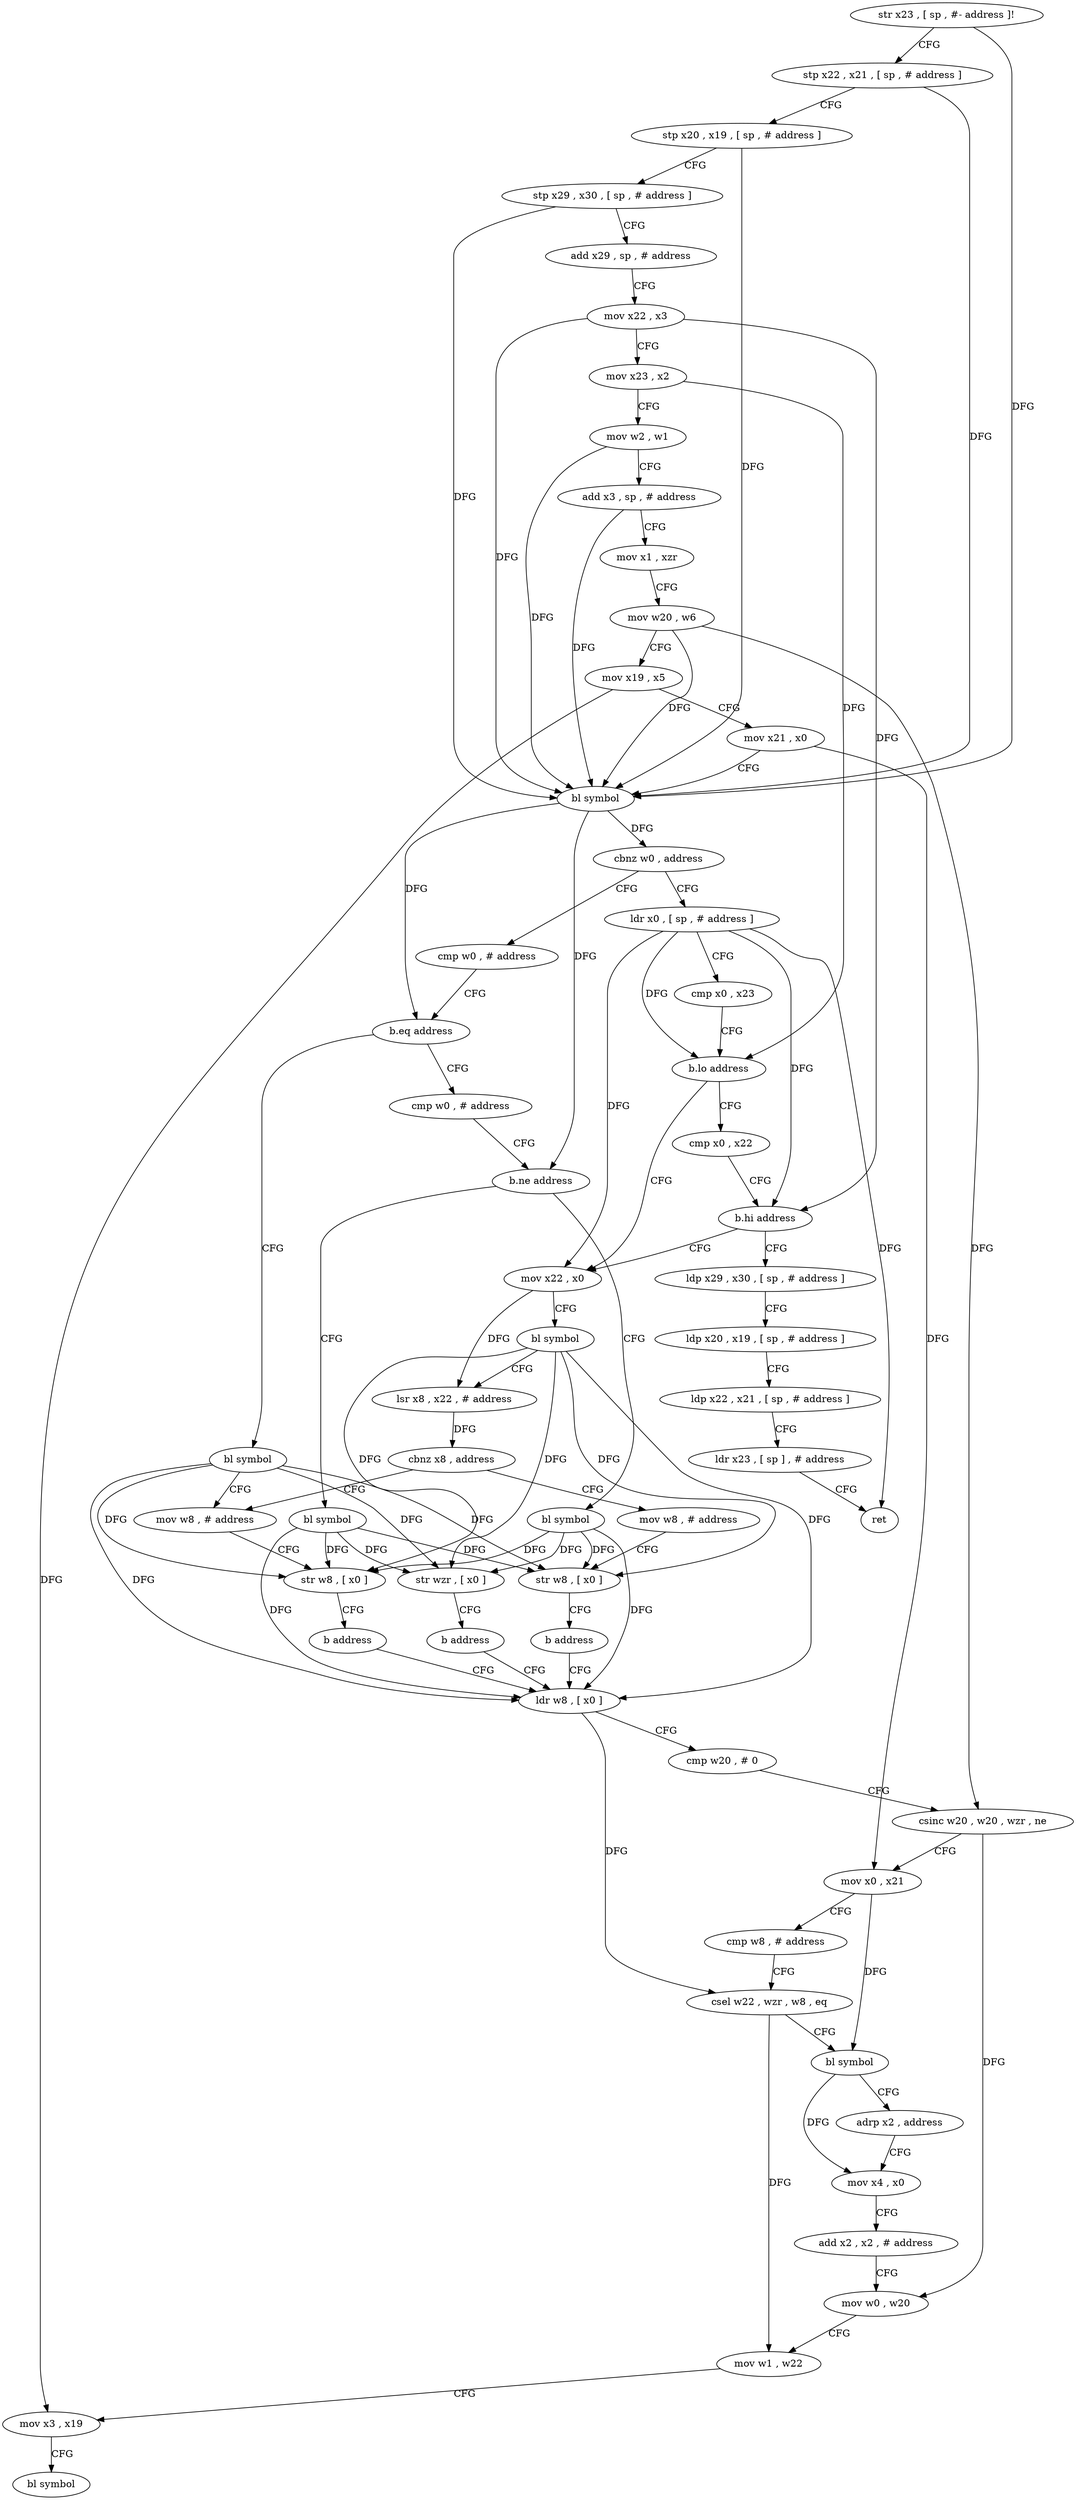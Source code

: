 digraph "func" {
"4281980" [label = "str x23 , [ sp , #- address ]!" ]
"4281984" [label = "stp x22 , x21 , [ sp , # address ]" ]
"4281988" [label = "stp x20 , x19 , [ sp , # address ]" ]
"4281992" [label = "stp x29 , x30 , [ sp , # address ]" ]
"4281996" [label = "add x29 , sp , # address" ]
"4282000" [label = "mov x22 , x3" ]
"4282004" [label = "mov x23 , x2" ]
"4282008" [label = "mov w2 , w1" ]
"4282012" [label = "add x3 , sp , # address" ]
"4282016" [label = "mov x1 , xzr" ]
"4282020" [label = "mov w20 , w6" ]
"4282024" [label = "mov x19 , x5" ]
"4282028" [label = "mov x21 , x0" ]
"4282032" [label = "bl symbol" ]
"4282036" [label = "cbnz w0 , address" ]
"4282080" [label = "cmp w0 , # address" ]
"4282040" [label = "ldr x0 , [ sp , # address ]" ]
"4282084" [label = "b.eq address" ]
"4282136" [label = "bl symbol" ]
"4282088" [label = "cmp w0 , # address" ]
"4282044" [label = "cmp x0 , x23" ]
"4282048" [label = "b.lo address" ]
"4282108" [label = "mov x22 , x0" ]
"4282052" [label = "cmp x0 , x22" ]
"4282140" [label = "mov w8 , # address" ]
"4282092" [label = "b.ne address" ]
"4282152" [label = "bl symbol" ]
"4282096" [label = "bl symbol" ]
"4282112" [label = "bl symbol" ]
"4282116" [label = "lsr x8 , x22 , # address" ]
"4282120" [label = "cbnz x8 , address" ]
"4282124" [label = "mov w8 , # address" ]
"4282056" [label = "b.hi address" ]
"4282060" [label = "ldp x29 , x30 , [ sp , # address ]" ]
"4282156" [label = "ldr w8 , [ x0 ]" ]
"4282160" [label = "cmp w20 , # 0" ]
"4282164" [label = "csinc w20 , w20 , wzr , ne" ]
"4282168" [label = "mov x0 , x21" ]
"4282172" [label = "cmp w8 , # address" ]
"4282176" [label = "csel w22 , wzr , w8 , eq" ]
"4282180" [label = "bl symbol" ]
"4282184" [label = "adrp x2 , address" ]
"4282188" [label = "mov x4 , x0" ]
"4282192" [label = "add x2 , x2 , # address" ]
"4282196" [label = "mov w0 , w20" ]
"4282200" [label = "mov w1 , w22" ]
"4282204" [label = "mov x3 , x19" ]
"4282208" [label = "bl symbol" ]
"4282100" [label = "str wzr , [ x0 ]" ]
"4282104" [label = "b address" ]
"4282144" [label = "str w8 , [ x0 ]" ]
"4282148" [label = "b address" ]
"4282128" [label = "str w8 , [ x0 ]" ]
"4282132" [label = "b address" ]
"4282064" [label = "ldp x20 , x19 , [ sp , # address ]" ]
"4282068" [label = "ldp x22 , x21 , [ sp , # address ]" ]
"4282072" [label = "ldr x23 , [ sp ] , # address" ]
"4282076" [label = "ret" ]
"4281980" -> "4281984" [ label = "CFG" ]
"4281980" -> "4282032" [ label = "DFG" ]
"4281984" -> "4281988" [ label = "CFG" ]
"4281984" -> "4282032" [ label = "DFG" ]
"4281988" -> "4281992" [ label = "CFG" ]
"4281988" -> "4282032" [ label = "DFG" ]
"4281992" -> "4281996" [ label = "CFG" ]
"4281992" -> "4282032" [ label = "DFG" ]
"4281996" -> "4282000" [ label = "CFG" ]
"4282000" -> "4282004" [ label = "CFG" ]
"4282000" -> "4282032" [ label = "DFG" ]
"4282000" -> "4282056" [ label = "DFG" ]
"4282004" -> "4282008" [ label = "CFG" ]
"4282004" -> "4282048" [ label = "DFG" ]
"4282008" -> "4282012" [ label = "CFG" ]
"4282008" -> "4282032" [ label = "DFG" ]
"4282012" -> "4282016" [ label = "CFG" ]
"4282012" -> "4282032" [ label = "DFG" ]
"4282016" -> "4282020" [ label = "CFG" ]
"4282020" -> "4282024" [ label = "CFG" ]
"4282020" -> "4282032" [ label = "DFG" ]
"4282020" -> "4282164" [ label = "DFG" ]
"4282024" -> "4282028" [ label = "CFG" ]
"4282024" -> "4282204" [ label = "DFG" ]
"4282028" -> "4282032" [ label = "CFG" ]
"4282028" -> "4282168" [ label = "DFG" ]
"4282032" -> "4282036" [ label = "DFG" ]
"4282032" -> "4282084" [ label = "DFG" ]
"4282032" -> "4282092" [ label = "DFG" ]
"4282036" -> "4282080" [ label = "CFG" ]
"4282036" -> "4282040" [ label = "CFG" ]
"4282080" -> "4282084" [ label = "CFG" ]
"4282040" -> "4282044" [ label = "CFG" ]
"4282040" -> "4282048" [ label = "DFG" ]
"4282040" -> "4282108" [ label = "DFG" ]
"4282040" -> "4282056" [ label = "DFG" ]
"4282040" -> "4282076" [ label = "DFG" ]
"4282084" -> "4282136" [ label = "CFG" ]
"4282084" -> "4282088" [ label = "CFG" ]
"4282136" -> "4282140" [ label = "CFG" ]
"4282136" -> "4282144" [ label = "DFG" ]
"4282136" -> "4282100" [ label = "DFG" ]
"4282136" -> "4282128" [ label = "DFG" ]
"4282136" -> "4282156" [ label = "DFG" ]
"4282088" -> "4282092" [ label = "CFG" ]
"4282044" -> "4282048" [ label = "CFG" ]
"4282048" -> "4282108" [ label = "CFG" ]
"4282048" -> "4282052" [ label = "CFG" ]
"4282108" -> "4282112" [ label = "CFG" ]
"4282108" -> "4282116" [ label = "DFG" ]
"4282052" -> "4282056" [ label = "CFG" ]
"4282140" -> "4282144" [ label = "CFG" ]
"4282092" -> "4282152" [ label = "CFG" ]
"4282092" -> "4282096" [ label = "CFG" ]
"4282152" -> "4282156" [ label = "DFG" ]
"4282152" -> "4282144" [ label = "DFG" ]
"4282152" -> "4282100" [ label = "DFG" ]
"4282152" -> "4282128" [ label = "DFG" ]
"4282096" -> "4282100" [ label = "DFG" ]
"4282096" -> "4282144" [ label = "DFG" ]
"4282096" -> "4282128" [ label = "DFG" ]
"4282096" -> "4282156" [ label = "DFG" ]
"4282112" -> "4282116" [ label = "CFG" ]
"4282112" -> "4282144" [ label = "DFG" ]
"4282112" -> "4282100" [ label = "DFG" ]
"4282112" -> "4282128" [ label = "DFG" ]
"4282112" -> "4282156" [ label = "DFG" ]
"4282116" -> "4282120" [ label = "DFG" ]
"4282120" -> "4282140" [ label = "CFG" ]
"4282120" -> "4282124" [ label = "CFG" ]
"4282124" -> "4282128" [ label = "CFG" ]
"4282056" -> "4282108" [ label = "CFG" ]
"4282056" -> "4282060" [ label = "CFG" ]
"4282060" -> "4282064" [ label = "CFG" ]
"4282156" -> "4282160" [ label = "CFG" ]
"4282156" -> "4282176" [ label = "DFG" ]
"4282160" -> "4282164" [ label = "CFG" ]
"4282164" -> "4282168" [ label = "CFG" ]
"4282164" -> "4282196" [ label = "DFG" ]
"4282168" -> "4282172" [ label = "CFG" ]
"4282168" -> "4282180" [ label = "DFG" ]
"4282172" -> "4282176" [ label = "CFG" ]
"4282176" -> "4282180" [ label = "CFG" ]
"4282176" -> "4282200" [ label = "DFG" ]
"4282180" -> "4282184" [ label = "CFG" ]
"4282180" -> "4282188" [ label = "DFG" ]
"4282184" -> "4282188" [ label = "CFG" ]
"4282188" -> "4282192" [ label = "CFG" ]
"4282192" -> "4282196" [ label = "CFG" ]
"4282196" -> "4282200" [ label = "CFG" ]
"4282200" -> "4282204" [ label = "CFG" ]
"4282204" -> "4282208" [ label = "CFG" ]
"4282100" -> "4282104" [ label = "CFG" ]
"4282104" -> "4282156" [ label = "CFG" ]
"4282144" -> "4282148" [ label = "CFG" ]
"4282148" -> "4282156" [ label = "CFG" ]
"4282128" -> "4282132" [ label = "CFG" ]
"4282132" -> "4282156" [ label = "CFG" ]
"4282064" -> "4282068" [ label = "CFG" ]
"4282068" -> "4282072" [ label = "CFG" ]
"4282072" -> "4282076" [ label = "CFG" ]
}
